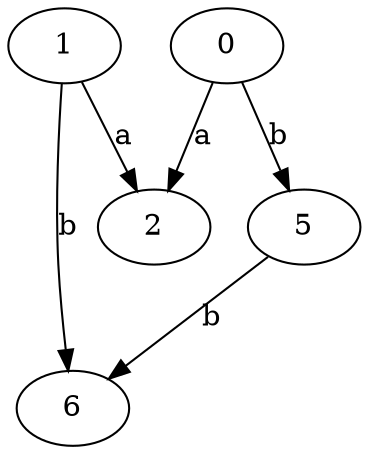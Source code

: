 strict digraph  {
1;
0;
2;
5;
6;
1 -> 2  [label=a];
1 -> 6  [label=b];
0 -> 2  [label=a];
0 -> 5  [label=b];
5 -> 6  [label=b];
}
